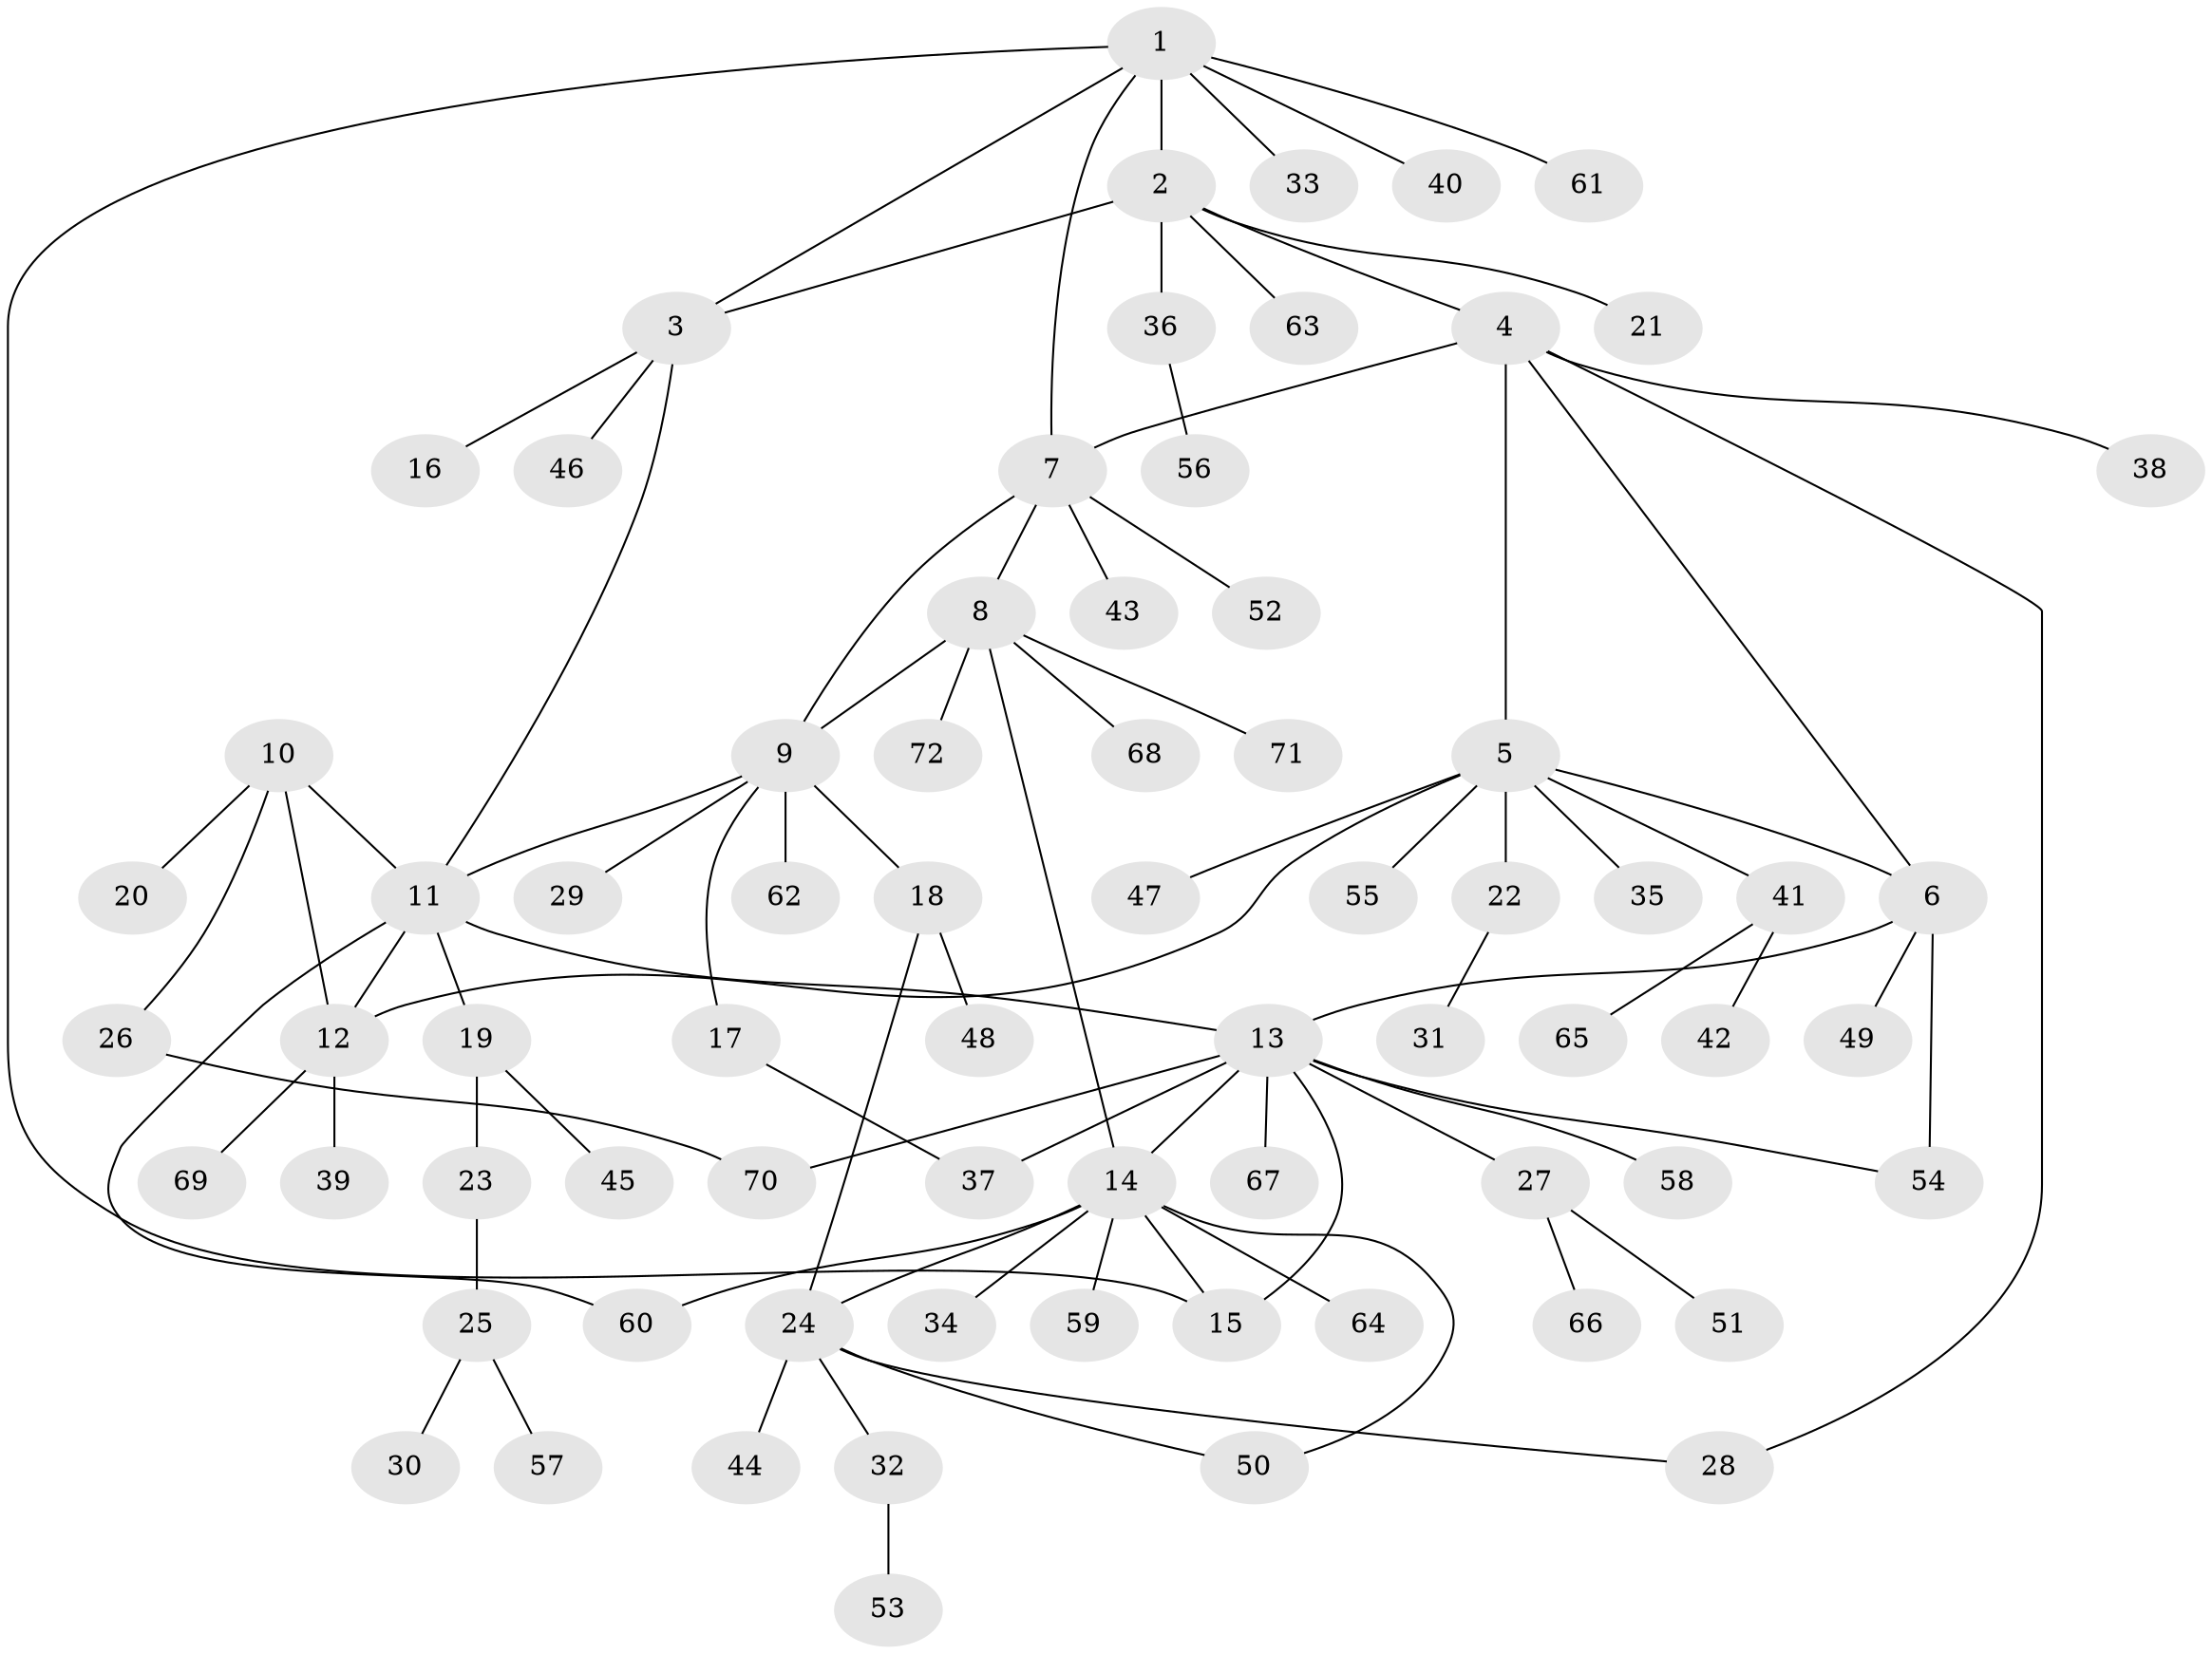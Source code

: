 // coarse degree distribution, {1: 0.7857142857142857, 3: 0.03571428571428571, 6: 0.03571428571428571, 2: 0.03571428571428571, 5: 0.03571428571428571, 8: 0.03571428571428571, 14: 0.03571428571428571}
// Generated by graph-tools (version 1.1) at 2025/58/03/04/25 21:58:29]
// undirected, 72 vertices, 89 edges
graph export_dot {
graph [start="1"]
  node [color=gray90,style=filled];
  1;
  2;
  3;
  4;
  5;
  6;
  7;
  8;
  9;
  10;
  11;
  12;
  13;
  14;
  15;
  16;
  17;
  18;
  19;
  20;
  21;
  22;
  23;
  24;
  25;
  26;
  27;
  28;
  29;
  30;
  31;
  32;
  33;
  34;
  35;
  36;
  37;
  38;
  39;
  40;
  41;
  42;
  43;
  44;
  45;
  46;
  47;
  48;
  49;
  50;
  51;
  52;
  53;
  54;
  55;
  56;
  57;
  58;
  59;
  60;
  61;
  62;
  63;
  64;
  65;
  66;
  67;
  68;
  69;
  70;
  71;
  72;
  1 -- 2;
  1 -- 3;
  1 -- 7;
  1 -- 15;
  1 -- 33;
  1 -- 40;
  1 -- 61;
  2 -- 3;
  2 -- 4;
  2 -- 21;
  2 -- 36;
  2 -- 63;
  3 -- 11;
  3 -- 16;
  3 -- 46;
  4 -- 5;
  4 -- 6;
  4 -- 7;
  4 -- 28;
  4 -- 38;
  5 -- 6;
  5 -- 12;
  5 -- 22;
  5 -- 35;
  5 -- 41;
  5 -- 47;
  5 -- 55;
  6 -- 13;
  6 -- 49;
  6 -- 54;
  7 -- 8;
  7 -- 9;
  7 -- 43;
  7 -- 52;
  8 -- 9;
  8 -- 14;
  8 -- 68;
  8 -- 71;
  8 -- 72;
  9 -- 11;
  9 -- 17;
  9 -- 18;
  9 -- 29;
  9 -- 62;
  10 -- 11;
  10 -- 12;
  10 -- 20;
  10 -- 26;
  11 -- 12;
  11 -- 13;
  11 -- 19;
  11 -- 60;
  12 -- 39;
  12 -- 69;
  13 -- 14;
  13 -- 15;
  13 -- 27;
  13 -- 37;
  13 -- 54;
  13 -- 58;
  13 -- 67;
  13 -- 70;
  14 -- 15;
  14 -- 24;
  14 -- 34;
  14 -- 50;
  14 -- 59;
  14 -- 60;
  14 -- 64;
  17 -- 37;
  18 -- 24;
  18 -- 48;
  19 -- 23;
  19 -- 45;
  22 -- 31;
  23 -- 25;
  24 -- 28;
  24 -- 32;
  24 -- 44;
  24 -- 50;
  25 -- 30;
  25 -- 57;
  26 -- 70;
  27 -- 51;
  27 -- 66;
  32 -- 53;
  36 -- 56;
  41 -- 42;
  41 -- 65;
}
